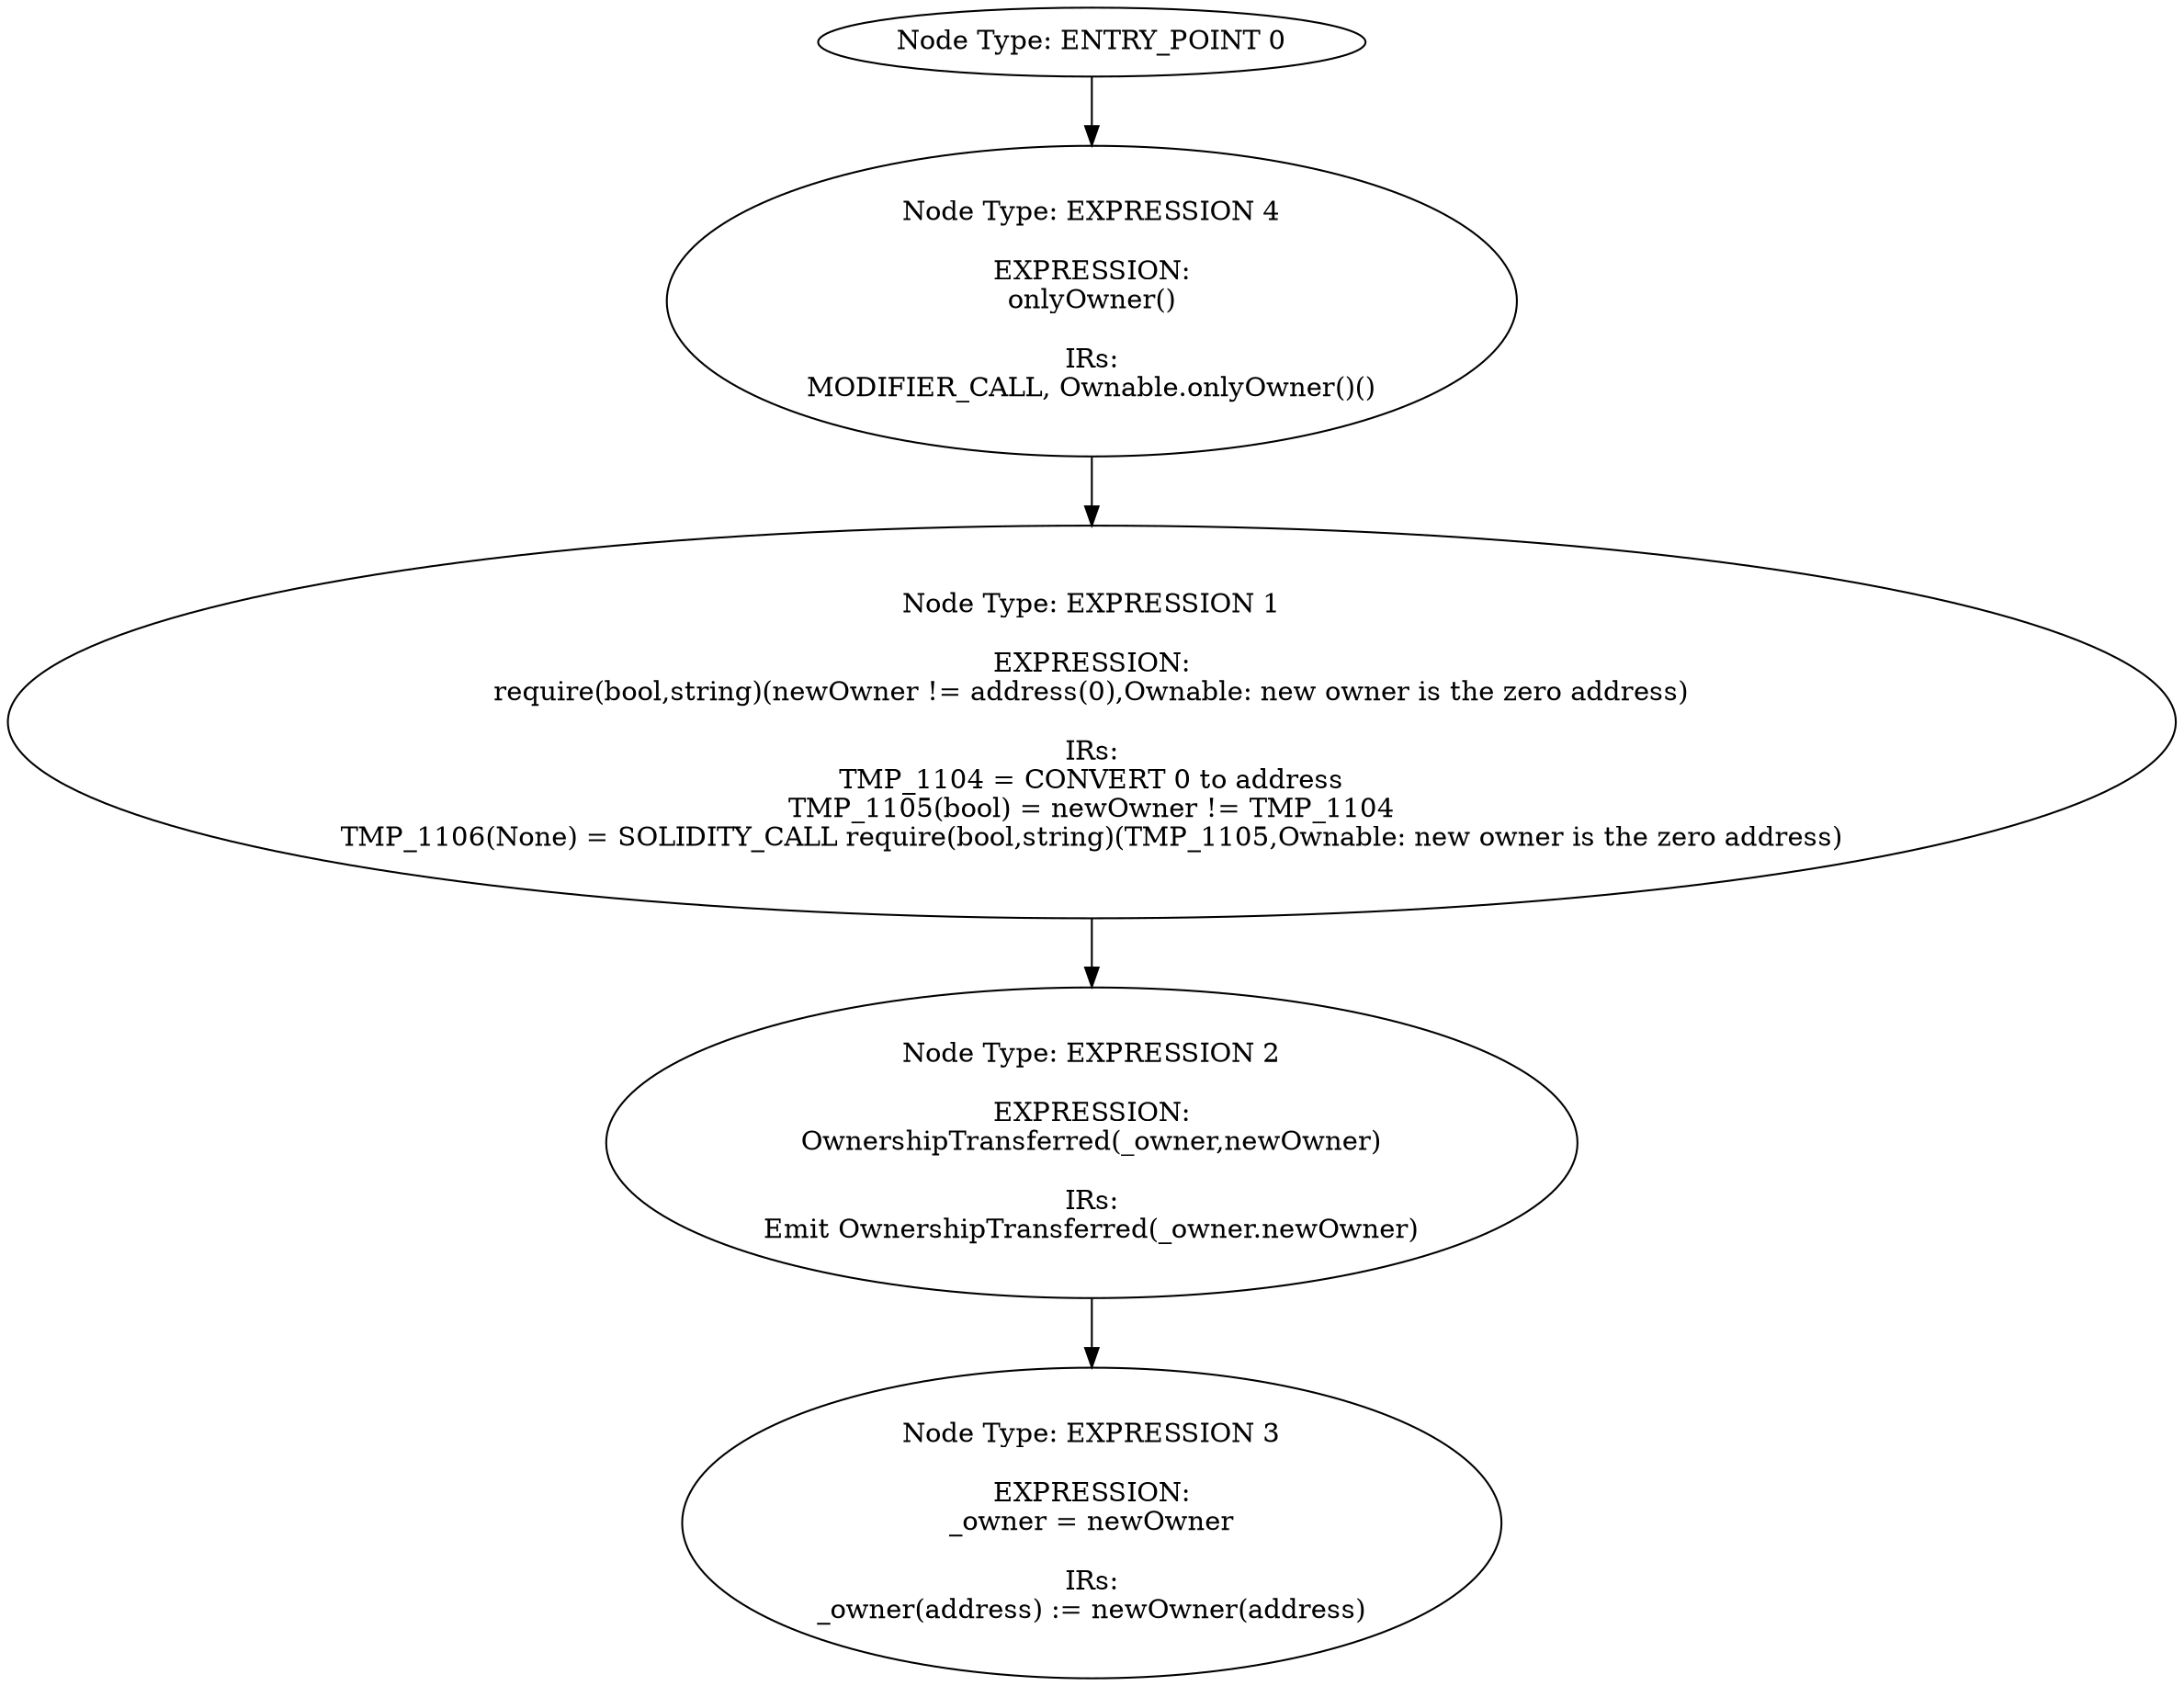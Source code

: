 digraph{
0[label="Node Type: ENTRY_POINT 0
"];
0->4;
1[label="Node Type: EXPRESSION 1

EXPRESSION:
require(bool,string)(newOwner != address(0),Ownable: new owner is the zero address)

IRs:
TMP_1104 = CONVERT 0 to address
TMP_1105(bool) = newOwner != TMP_1104
TMP_1106(None) = SOLIDITY_CALL require(bool,string)(TMP_1105,Ownable: new owner is the zero address)"];
1->2;
2[label="Node Type: EXPRESSION 2

EXPRESSION:
OwnershipTransferred(_owner,newOwner)

IRs:
Emit OwnershipTransferred(_owner.newOwner)"];
2->3;
3[label="Node Type: EXPRESSION 3

EXPRESSION:
_owner = newOwner

IRs:
_owner(address) := newOwner(address)"];
4[label="Node Type: EXPRESSION 4

EXPRESSION:
onlyOwner()

IRs:
MODIFIER_CALL, Ownable.onlyOwner()()"];
4->1;
}
